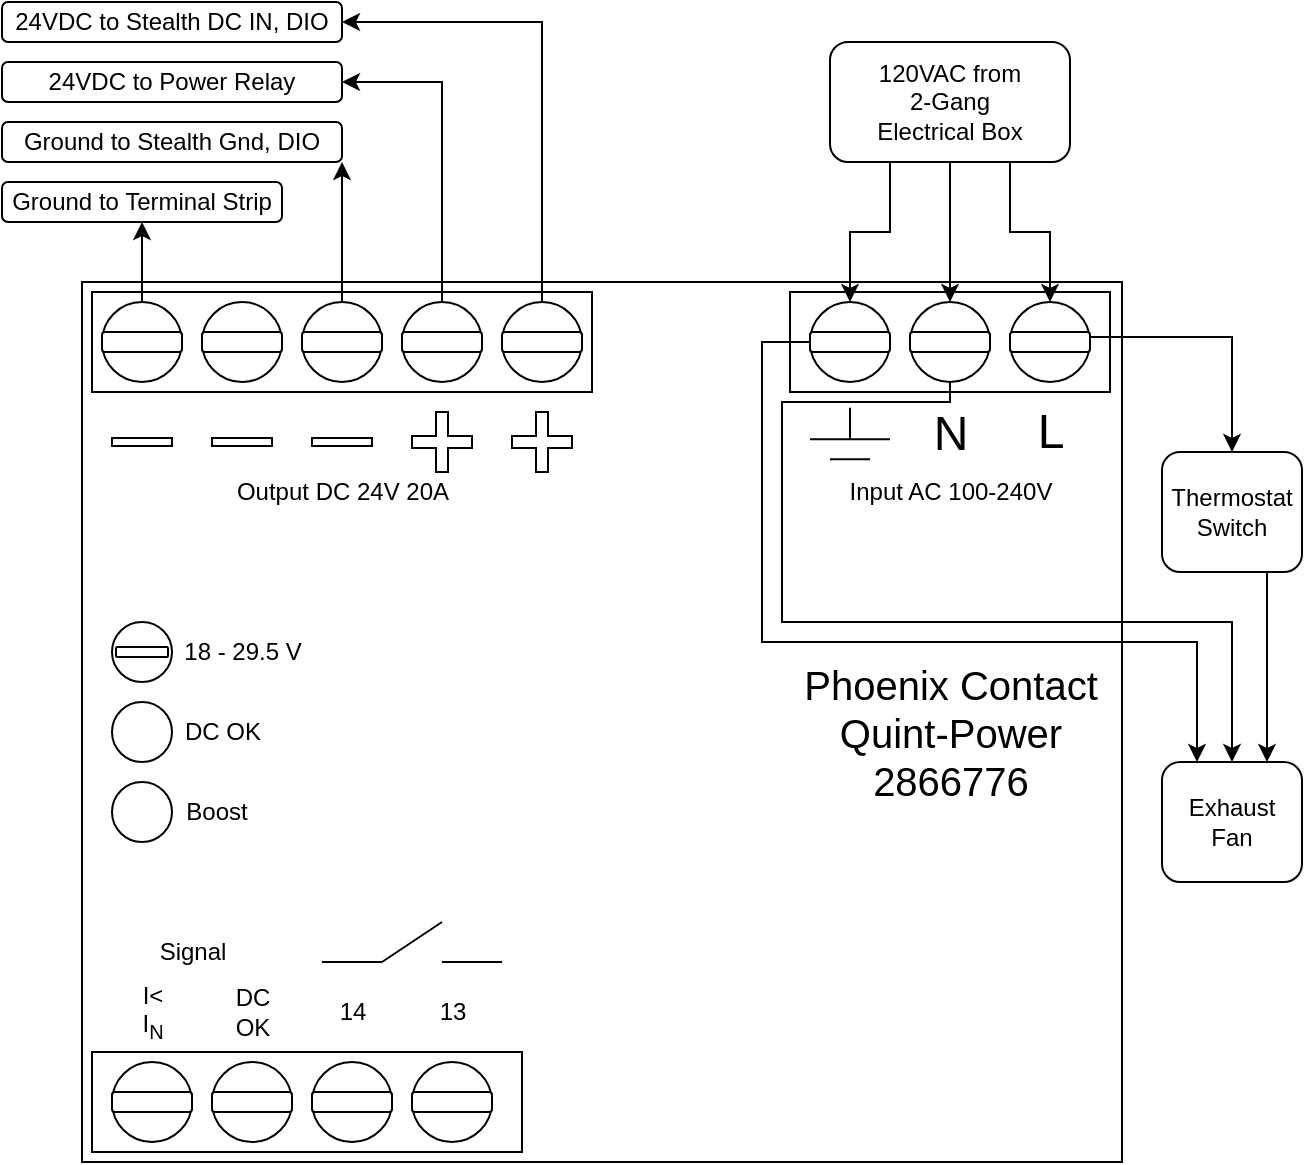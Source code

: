 <mxfile version="13.7.3" type="device"><diagram id="0Ig0tKfgmQLfANWNAb7c" name="Page-1"><mxGraphModel dx="1026" dy="604" grid="1" gridSize="10" guides="1" tooltips="1" connect="1" arrows="1" fold="1" page="1" pageScale="1" pageWidth="850" pageHeight="1100" math="0" shadow="0"><root><mxCell id="0"/><mxCell id="1" parent="0"/><mxCell id="YrtDld_YQ0Ky12GF0tbR-2" value="" style="rounded=0;whiteSpace=wrap;html=1;" parent="1" vertex="1"><mxGeometry x="140" y="160" width="520" height="440" as="geometry"/></mxCell><mxCell id="YrtDld_YQ0Ky12GF0tbR-20" value="" style="rounded=0;whiteSpace=wrap;html=1;" parent="1" vertex="1"><mxGeometry x="494" y="165" width="160" height="50" as="geometry"/></mxCell><mxCell id="YrtDld_YQ0Ky12GF0tbR-13" value="" style="rounded=0;whiteSpace=wrap;html=1;" parent="1" vertex="1"><mxGeometry x="145" y="165" width="250" height="50" as="geometry"/></mxCell><mxCell id="YrtDld_YQ0Ky12GF0tbR-72" style="edgeStyle=orthogonalEdgeStyle;rounded=0;orthogonalLoop=1;jettySize=auto;html=1;exitX=0.5;exitY=0;exitDx=0;exitDy=0;entryX=1;entryY=0.5;entryDx=0;entryDy=0;" parent="1" source="YrtDld_YQ0Ky12GF0tbR-3" target="YrtDld_YQ0Ky12GF0tbR-68" edge="1"><mxGeometry relative="1" as="geometry"><Array as="points"><mxPoint x="320" y="60"/></Array></mxGeometry></mxCell><mxCell id="YrtDld_YQ0Ky12GF0tbR-3" value="" style="ellipse;whiteSpace=wrap;html=1;aspect=fixed;" parent="1" vertex="1"><mxGeometry x="300" y="170" width="40" height="40" as="geometry"/></mxCell><mxCell id="YrtDld_YQ0Ky12GF0tbR-4" value="" style="rounded=1;whiteSpace=wrap;html=1;" parent="1" vertex="1"><mxGeometry x="300" y="185" width="40" height="10" as="geometry"/></mxCell><mxCell id="YrtDld_YQ0Ky12GF0tbR-71" style="edgeStyle=orthogonalEdgeStyle;rounded=0;orthogonalLoop=1;jettySize=auto;html=1;exitX=0.5;exitY=0;exitDx=0;exitDy=0;entryX=1;entryY=0.5;entryDx=0;entryDy=0;" parent="1" source="YrtDld_YQ0Ky12GF0tbR-5" target="YrtDld_YQ0Ky12GF0tbR-66" edge="1"><mxGeometry relative="1" as="geometry"/></mxCell><mxCell id="YrtDld_YQ0Ky12GF0tbR-5" value="" style="ellipse;whiteSpace=wrap;html=1;aspect=fixed;" parent="1" vertex="1"><mxGeometry x="350" y="170" width="40" height="40" as="geometry"/></mxCell><mxCell id="YrtDld_YQ0Ky12GF0tbR-6" value="" style="rounded=1;whiteSpace=wrap;html=1;" parent="1" vertex="1"><mxGeometry x="350" y="185" width="40" height="10" as="geometry"/></mxCell><mxCell id="lzoOb1_KS2mxeZqkT881-8" style="edgeStyle=orthogonalEdgeStyle;rounded=0;orthogonalLoop=1;jettySize=auto;html=1;exitX=0.5;exitY=0;exitDx=0;exitDy=0;entryX=1;entryY=1;entryDx=0;entryDy=0;" parent="1" source="YrtDld_YQ0Ky12GF0tbR-7" target="lzoOb1_KS2mxeZqkT881-5" edge="1"><mxGeometry relative="1" as="geometry"/></mxCell><mxCell id="YrtDld_YQ0Ky12GF0tbR-7" value="" style="ellipse;whiteSpace=wrap;html=1;aspect=fixed;" parent="1" vertex="1"><mxGeometry x="250" y="170" width="40" height="40" as="geometry"/></mxCell><mxCell id="YrtDld_YQ0Ky12GF0tbR-8" value="" style="rounded=1;whiteSpace=wrap;html=1;" parent="1" vertex="1"><mxGeometry x="250" y="185" width="40" height="10" as="geometry"/></mxCell><mxCell id="YrtDld_YQ0Ky12GF0tbR-9" value="" style="ellipse;whiteSpace=wrap;html=1;aspect=fixed;" parent="1" vertex="1"><mxGeometry x="200" y="170" width="40" height="40" as="geometry"/></mxCell><mxCell id="YrtDld_YQ0Ky12GF0tbR-10" value="" style="rounded=1;whiteSpace=wrap;html=1;" parent="1" vertex="1"><mxGeometry x="200" y="185" width="40" height="10" as="geometry"/></mxCell><mxCell id="lzoOb1_KS2mxeZqkT881-10" style="edgeStyle=orthogonalEdgeStyle;rounded=0;orthogonalLoop=1;jettySize=auto;html=1;exitX=0.5;exitY=0;exitDx=0;exitDy=0;entryX=0.5;entryY=1;entryDx=0;entryDy=0;" parent="1" source="YrtDld_YQ0Ky12GF0tbR-11" target="YrtDld_YQ0Ky12GF0tbR-70" edge="1"><mxGeometry relative="1" as="geometry"/></mxCell><mxCell id="YrtDld_YQ0Ky12GF0tbR-11" value="" style="ellipse;whiteSpace=wrap;html=1;aspect=fixed;" parent="1" vertex="1"><mxGeometry x="150" y="170" width="40" height="40" as="geometry"/></mxCell><mxCell id="YrtDld_YQ0Ky12GF0tbR-12" value="" style="rounded=1;whiteSpace=wrap;html=1;" parent="1" vertex="1"><mxGeometry x="150" y="185" width="40" height="10" as="geometry"/></mxCell><mxCell id="oKgQc2oB1xuaNH3A1mV2-4" style="edgeStyle=orthogonalEdgeStyle;rounded=0;orthogonalLoop=1;jettySize=auto;html=1;exitX=0;exitY=0.5;exitDx=0;exitDy=0;entryX=0.25;entryY=0;entryDx=0;entryDy=0;" edge="1" parent="1" source="YrtDld_YQ0Ky12GF0tbR-14" target="XVWRqa_Jw1zcomugxHUv-8"><mxGeometry relative="1" as="geometry"><Array as="points"><mxPoint x="480" y="190"/><mxPoint x="480" y="340"/><mxPoint x="698" y="340"/></Array></mxGeometry></mxCell><mxCell id="YrtDld_YQ0Ky12GF0tbR-14" value="" style="ellipse;whiteSpace=wrap;html=1;aspect=fixed;" parent="1" vertex="1"><mxGeometry x="504" y="170" width="40" height="40" as="geometry"/></mxCell><mxCell id="YrtDld_YQ0Ky12GF0tbR-15" value="" style="rounded=1;whiteSpace=wrap;html=1;" parent="1" vertex="1"><mxGeometry x="504" y="185" width="40" height="10" as="geometry"/></mxCell><mxCell id="YrtDld_YQ0Ky12GF0tbR-16" value="" style="ellipse;whiteSpace=wrap;html=1;aspect=fixed;" parent="1" vertex="1"><mxGeometry x="554" y="170" width="40" height="40" as="geometry"/></mxCell><mxCell id="oKgQc2oB1xuaNH3A1mV2-5" style="edgeStyle=orthogonalEdgeStyle;rounded=0;orthogonalLoop=1;jettySize=auto;html=1;exitX=0.5;exitY=1;exitDx=0;exitDy=0;entryX=0.5;entryY=0;entryDx=0;entryDy=0;" edge="1" parent="1" source="YrtDld_YQ0Ky12GF0tbR-16" target="XVWRqa_Jw1zcomugxHUv-8"><mxGeometry relative="1" as="geometry"><Array as="points"><mxPoint x="574" y="220"/><mxPoint x="490" y="220"/><mxPoint x="490" y="330"/><mxPoint x="715" y="330"/></Array></mxGeometry></mxCell><mxCell id="YrtDld_YQ0Ky12GF0tbR-17" value="" style="rounded=1;whiteSpace=wrap;html=1;" parent="1" vertex="1"><mxGeometry x="554" y="185" width="40" height="10" as="geometry"/></mxCell><mxCell id="YrtDld_YQ0Ky12GF0tbR-18" value="" style="ellipse;whiteSpace=wrap;html=1;aspect=fixed;" parent="1" vertex="1"><mxGeometry x="604" y="170" width="40" height="40" as="geometry"/></mxCell><mxCell id="oKgQc2oB1xuaNH3A1mV2-2" style="edgeStyle=orthogonalEdgeStyle;rounded=0;orthogonalLoop=1;jettySize=auto;html=1;exitX=1;exitY=0.25;exitDx=0;exitDy=0;entryX=0.5;entryY=0;entryDx=0;entryDy=0;" edge="1" parent="1" source="YrtDld_YQ0Ky12GF0tbR-19" target="oKgQc2oB1xuaNH3A1mV2-1"><mxGeometry relative="1" as="geometry"/></mxCell><mxCell id="YrtDld_YQ0Ky12GF0tbR-19" value="" style="rounded=1;whiteSpace=wrap;html=1;" parent="1" vertex="1"><mxGeometry x="604" y="185" width="40" height="10" as="geometry"/></mxCell><mxCell id="YrtDld_YQ0Ky12GF0tbR-21" value="" style="rounded=0;whiteSpace=wrap;html=1;" parent="1" vertex="1"><mxGeometry x="145" y="545" width="215" height="50" as="geometry"/></mxCell><mxCell id="YrtDld_YQ0Ky12GF0tbR-22" value="" style="ellipse;whiteSpace=wrap;html=1;aspect=fixed;" parent="1" vertex="1"><mxGeometry x="155" y="550" width="40" height="40" as="geometry"/></mxCell><mxCell id="YrtDld_YQ0Ky12GF0tbR-23" value="" style="rounded=1;whiteSpace=wrap;html=1;" parent="1" vertex="1"><mxGeometry x="155" y="565" width="40" height="10" as="geometry"/></mxCell><mxCell id="YrtDld_YQ0Ky12GF0tbR-24" value="" style="ellipse;whiteSpace=wrap;html=1;aspect=fixed;" parent="1" vertex="1"><mxGeometry x="205" y="550" width="40" height="40" as="geometry"/></mxCell><mxCell id="YrtDld_YQ0Ky12GF0tbR-25" value="" style="rounded=1;whiteSpace=wrap;html=1;" parent="1" vertex="1"><mxGeometry x="205" y="565" width="40" height="10" as="geometry"/></mxCell><mxCell id="YrtDld_YQ0Ky12GF0tbR-26" value="" style="ellipse;whiteSpace=wrap;html=1;aspect=fixed;" parent="1" vertex="1"><mxGeometry x="255" y="550" width="40" height="40" as="geometry"/></mxCell><mxCell id="YrtDld_YQ0Ky12GF0tbR-27" value="" style="rounded=1;whiteSpace=wrap;html=1;" parent="1" vertex="1"><mxGeometry x="255" y="565" width="40" height="10" as="geometry"/></mxCell><mxCell id="YrtDld_YQ0Ky12GF0tbR-28" value="" style="ellipse;whiteSpace=wrap;html=1;aspect=fixed;" parent="1" vertex="1"><mxGeometry x="305" y="550" width="40" height="40" as="geometry"/></mxCell><mxCell id="YrtDld_YQ0Ky12GF0tbR-29" value="" style="rounded=1;whiteSpace=wrap;html=1;" parent="1" vertex="1"><mxGeometry x="305" y="565" width="40" height="10" as="geometry"/></mxCell><mxCell id="YrtDld_YQ0Ky12GF0tbR-31" value="" style="ellipse;whiteSpace=wrap;html=1;aspect=fixed;" parent="1" vertex="1"><mxGeometry x="155" y="410" width="30" height="30" as="geometry"/></mxCell><mxCell id="YrtDld_YQ0Ky12GF0tbR-33" value="" style="ellipse;whiteSpace=wrap;html=1;aspect=fixed;" parent="1" vertex="1"><mxGeometry x="155" y="330" width="30" height="30" as="geometry"/></mxCell><mxCell id="YrtDld_YQ0Ky12GF0tbR-34" value="" style="rounded=1;whiteSpace=wrap;html=1;" parent="1" vertex="1"><mxGeometry x="157" y="342.5" width="26" height="5" as="geometry"/></mxCell><mxCell id="YrtDld_YQ0Ky12GF0tbR-35" value="&lt;font style=&quot;font-size: 24px&quot;&gt;L&lt;/font&gt;" style="text;html=1;align=center;verticalAlign=middle;resizable=0;points=[];autosize=1;" parent="1" vertex="1"><mxGeometry x="609" y="225" width="30" height="20" as="geometry"/></mxCell><mxCell id="YrtDld_YQ0Ky12GF0tbR-37" value="&lt;font style=&quot;font-size: 24px&quot;&gt;N&lt;/font&gt;" style="text;html=1;align=center;verticalAlign=middle;resizable=0;points=[];autosize=1;" parent="1" vertex="1"><mxGeometry x="559" y="226" width="30" height="20" as="geometry"/></mxCell><mxCell id="YrtDld_YQ0Ky12GF0tbR-40" value="Input AC 100-240V" style="text;html=1;align=center;verticalAlign=middle;resizable=0;points=[];autosize=1;" parent="1" vertex="1"><mxGeometry x="514" y="255" width="120" height="20" as="geometry"/></mxCell><mxCell id="YrtDld_YQ0Ky12GF0tbR-41" value="" style="ellipse;whiteSpace=wrap;html=1;aspect=fixed;" parent="1" vertex="1"><mxGeometry x="155" y="370" width="30" height="30" as="geometry"/></mxCell><mxCell id="YrtDld_YQ0Ky12GF0tbR-42" value="" style="shape=cross;whiteSpace=wrap;html=1;" parent="1" vertex="1"><mxGeometry x="355" y="225" width="30" height="30" as="geometry"/></mxCell><mxCell id="YrtDld_YQ0Ky12GF0tbR-43" value="" style="shape=cross;whiteSpace=wrap;html=1;" parent="1" vertex="1"><mxGeometry x="305" y="225" width="30" height="30" as="geometry"/></mxCell><mxCell id="YrtDld_YQ0Ky12GF0tbR-44" value="" style="rounded=0;whiteSpace=wrap;html=1;" parent="1" vertex="1"><mxGeometry x="255" y="238" width="30" height="4" as="geometry"/></mxCell><mxCell id="YrtDld_YQ0Ky12GF0tbR-45" value="" style="rounded=0;whiteSpace=wrap;html=1;" parent="1" vertex="1"><mxGeometry x="205" y="238" width="30" height="4" as="geometry"/></mxCell><mxCell id="YrtDld_YQ0Ky12GF0tbR-46" value="" style="rounded=0;whiteSpace=wrap;html=1;" parent="1" vertex="1"><mxGeometry x="155" y="238" width="30" height="4" as="geometry"/></mxCell><mxCell id="YrtDld_YQ0Ky12GF0tbR-47" value="Output DC 24V 20A" style="text;html=1;align=center;verticalAlign=middle;resizable=0;points=[];autosize=1;" parent="1" vertex="1"><mxGeometry x="210" y="255" width="120" height="20" as="geometry"/></mxCell><mxCell id="YrtDld_YQ0Ky12GF0tbR-48" value="18 - 29.5 V" style="text;html=1;align=center;verticalAlign=middle;resizable=0;points=[];autosize=1;" parent="1" vertex="1"><mxGeometry x="185" y="335" width="70" height="20" as="geometry"/></mxCell><mxCell id="YrtDld_YQ0Ky12GF0tbR-49" value="DC OK" style="text;html=1;align=center;verticalAlign=middle;resizable=0;points=[];autosize=1;" parent="1" vertex="1"><mxGeometry x="185" y="375" width="50" height="20" as="geometry"/></mxCell><mxCell id="YrtDld_YQ0Ky12GF0tbR-50" value="Boost" style="text;html=1;align=center;verticalAlign=middle;resizable=0;points=[];autosize=1;" parent="1" vertex="1"><mxGeometry x="182" y="415" width="50" height="20" as="geometry"/></mxCell><mxCell id="YrtDld_YQ0Ky12GF0tbR-51" value="13" style="text;html=1;align=center;verticalAlign=middle;resizable=0;points=[];autosize=1;" parent="1" vertex="1"><mxGeometry x="310" y="515" width="30" height="20" as="geometry"/></mxCell><mxCell id="YrtDld_YQ0Ky12GF0tbR-52" value="14" style="text;html=1;align=center;verticalAlign=middle;resizable=0;points=[];autosize=1;" parent="1" vertex="1"><mxGeometry x="260" y="515" width="30" height="20" as="geometry"/></mxCell><mxCell id="YrtDld_YQ0Ky12GF0tbR-53" value="DC&lt;br&gt;OK" style="text;html=1;align=center;verticalAlign=middle;resizable=0;points=[];autosize=1;" parent="1" vertex="1"><mxGeometry x="210" y="510" width="30" height="30" as="geometry"/></mxCell><mxCell id="YrtDld_YQ0Ky12GF0tbR-54" value="I&amp;lt;&lt;br&gt;I&lt;sub&gt;N&lt;/sub&gt;" style="text;html=1;align=center;verticalAlign=middle;resizable=0;points=[];autosize=1;" parent="1" vertex="1"><mxGeometry x="160" y="505" width="30" height="40" as="geometry"/></mxCell><mxCell id="YrtDld_YQ0Ky12GF0tbR-55" value="Signal" style="text;html=1;align=center;verticalAlign=middle;resizable=0;points=[];autosize=1;" parent="1" vertex="1"><mxGeometry x="170" y="485" width="50" height="20" as="geometry"/></mxCell><mxCell id="YrtDld_YQ0Ky12GF0tbR-56" value="" style="endArrow=none;html=1;" parent="1" edge="1"><mxGeometry width="50" height="50" relative="1" as="geometry"><mxPoint x="260" y="500" as="sourcePoint"/><mxPoint x="290" y="500" as="targetPoint"/></mxGeometry></mxCell><mxCell id="YrtDld_YQ0Ky12GF0tbR-57" value="" style="endArrow=none;html=1;" parent="1" edge="1"><mxGeometry width="50" height="50" relative="1" as="geometry"><mxPoint x="290" y="500" as="sourcePoint"/><mxPoint x="320" y="480" as="targetPoint"/></mxGeometry></mxCell><mxCell id="YrtDld_YQ0Ky12GF0tbR-58" value="" style="endArrow=none;html=1;" parent="1" edge="1"><mxGeometry width="50" height="50" relative="1" as="geometry"><mxPoint x="320" y="500" as="sourcePoint"/><mxPoint x="350" y="500" as="targetPoint"/></mxGeometry></mxCell><mxCell id="YrtDld_YQ0Ky12GF0tbR-59" value="&lt;font style=&quot;font-size: 20px&quot;&gt;Phoenix Contact&lt;br&gt;Quint-Power&lt;br&gt;2866776&lt;/font&gt;" style="text;html=1;align=center;verticalAlign=middle;resizable=0;points=[];autosize=1;" parent="1" vertex="1"><mxGeometry x="494" y="360" width="160" height="50" as="geometry"/></mxCell><mxCell id="YrtDld_YQ0Ky12GF0tbR-62" style="edgeStyle=orthogonalEdgeStyle;rounded=0;orthogonalLoop=1;jettySize=auto;html=1;exitX=0.25;exitY=1;exitDx=0;exitDy=0;entryX=0.5;entryY=0;entryDx=0;entryDy=0;" parent="1" source="YrtDld_YQ0Ky12GF0tbR-61" target="YrtDld_YQ0Ky12GF0tbR-14" edge="1"><mxGeometry relative="1" as="geometry"/></mxCell><mxCell id="YrtDld_YQ0Ky12GF0tbR-64" style="edgeStyle=orthogonalEdgeStyle;rounded=0;orthogonalLoop=1;jettySize=auto;html=1;exitX=0.75;exitY=1;exitDx=0;exitDy=0;entryX=0.5;entryY=0;entryDx=0;entryDy=0;" parent="1" source="YrtDld_YQ0Ky12GF0tbR-61" target="YrtDld_YQ0Ky12GF0tbR-18" edge="1"><mxGeometry relative="1" as="geometry"/></mxCell><mxCell id="YrtDld_YQ0Ky12GF0tbR-65" style="edgeStyle=orthogonalEdgeStyle;rounded=0;orthogonalLoop=1;jettySize=auto;html=1;exitX=0.5;exitY=1;exitDx=0;exitDy=0;entryX=0.5;entryY=0;entryDx=0;entryDy=0;" parent="1" source="YrtDld_YQ0Ky12GF0tbR-61" target="YrtDld_YQ0Ky12GF0tbR-16" edge="1"><mxGeometry relative="1" as="geometry"/></mxCell><mxCell id="YrtDld_YQ0Ky12GF0tbR-61" value="120VAC from&lt;br&gt;2-Gang&lt;br&gt;Electrical Box" style="rounded=1;whiteSpace=wrap;html=1;" parent="1" vertex="1"><mxGeometry x="514" y="40" width="120" height="60" as="geometry"/></mxCell><mxCell id="YrtDld_YQ0Ky12GF0tbR-66" value="24VDC to Stealth DC IN, DIO" style="rounded=1;whiteSpace=wrap;html=1;" parent="1" vertex="1"><mxGeometry x="100" y="20" width="170" height="20" as="geometry"/></mxCell><mxCell id="YrtDld_YQ0Ky12GF0tbR-68" value="24VDC to Power Relay" style="rounded=1;whiteSpace=wrap;html=1;" parent="1" vertex="1"><mxGeometry x="100" y="50" width="170" height="20" as="geometry"/></mxCell><mxCell id="YrtDld_YQ0Ky12GF0tbR-70" value="Ground to Terminal Strip" style="rounded=1;whiteSpace=wrap;html=1;" parent="1" vertex="1"><mxGeometry x="100" y="110" width="140" height="20" as="geometry"/></mxCell><mxCell id="lzoOb1_KS2mxeZqkT881-1" value="" style="endArrow=none;html=1;" parent="1" edge="1"><mxGeometry width="50" height="50" relative="1" as="geometry"><mxPoint x="504" y="238.62" as="sourcePoint"/><mxPoint x="544" y="238.62" as="targetPoint"/></mxGeometry></mxCell><mxCell id="lzoOb1_KS2mxeZqkT881-2" value="" style="endArrow=none;html=1;" parent="1" edge="1"><mxGeometry width="50" height="50" relative="1" as="geometry"><mxPoint x="524" y="238.62" as="sourcePoint"/><mxPoint x="524" y="222.91" as="targetPoint"/></mxGeometry></mxCell><mxCell id="lzoOb1_KS2mxeZqkT881-3" value="" style="endArrow=none;html=1;" parent="1" edge="1"><mxGeometry width="50" height="50" relative="1" as="geometry"><mxPoint x="514" y="248.62" as="sourcePoint"/><mxPoint x="534" y="248.62" as="targetPoint"/></mxGeometry></mxCell><mxCell id="lzoOb1_KS2mxeZqkT881-5" value="Ground to Stealth Gnd, DIO" style="rounded=1;whiteSpace=wrap;html=1;" parent="1" vertex="1"><mxGeometry x="100" y="80" width="170" height="20" as="geometry"/></mxCell><mxCell id="XVWRqa_Jw1zcomugxHUv-8" value="Exhaust&lt;br&gt;Fan" style="rounded=1;whiteSpace=wrap;html=1;" parent="1" vertex="1"><mxGeometry x="680" y="400" width="70" height="60" as="geometry"/></mxCell><mxCell id="oKgQc2oB1xuaNH3A1mV2-3" style="edgeStyle=orthogonalEdgeStyle;rounded=0;orthogonalLoop=1;jettySize=auto;html=1;exitX=0.75;exitY=1;exitDx=0;exitDy=0;entryX=0.75;entryY=0;entryDx=0;entryDy=0;" edge="1" parent="1" source="oKgQc2oB1xuaNH3A1mV2-1" target="XVWRqa_Jw1zcomugxHUv-8"><mxGeometry relative="1" as="geometry"/></mxCell><mxCell id="oKgQc2oB1xuaNH3A1mV2-1" value="Thermostat&lt;br&gt;Switch" style="rounded=1;whiteSpace=wrap;html=1;" vertex="1" parent="1"><mxGeometry x="680" y="245" width="70" height="60" as="geometry"/></mxCell></root></mxGraphModel></diagram></mxfile>